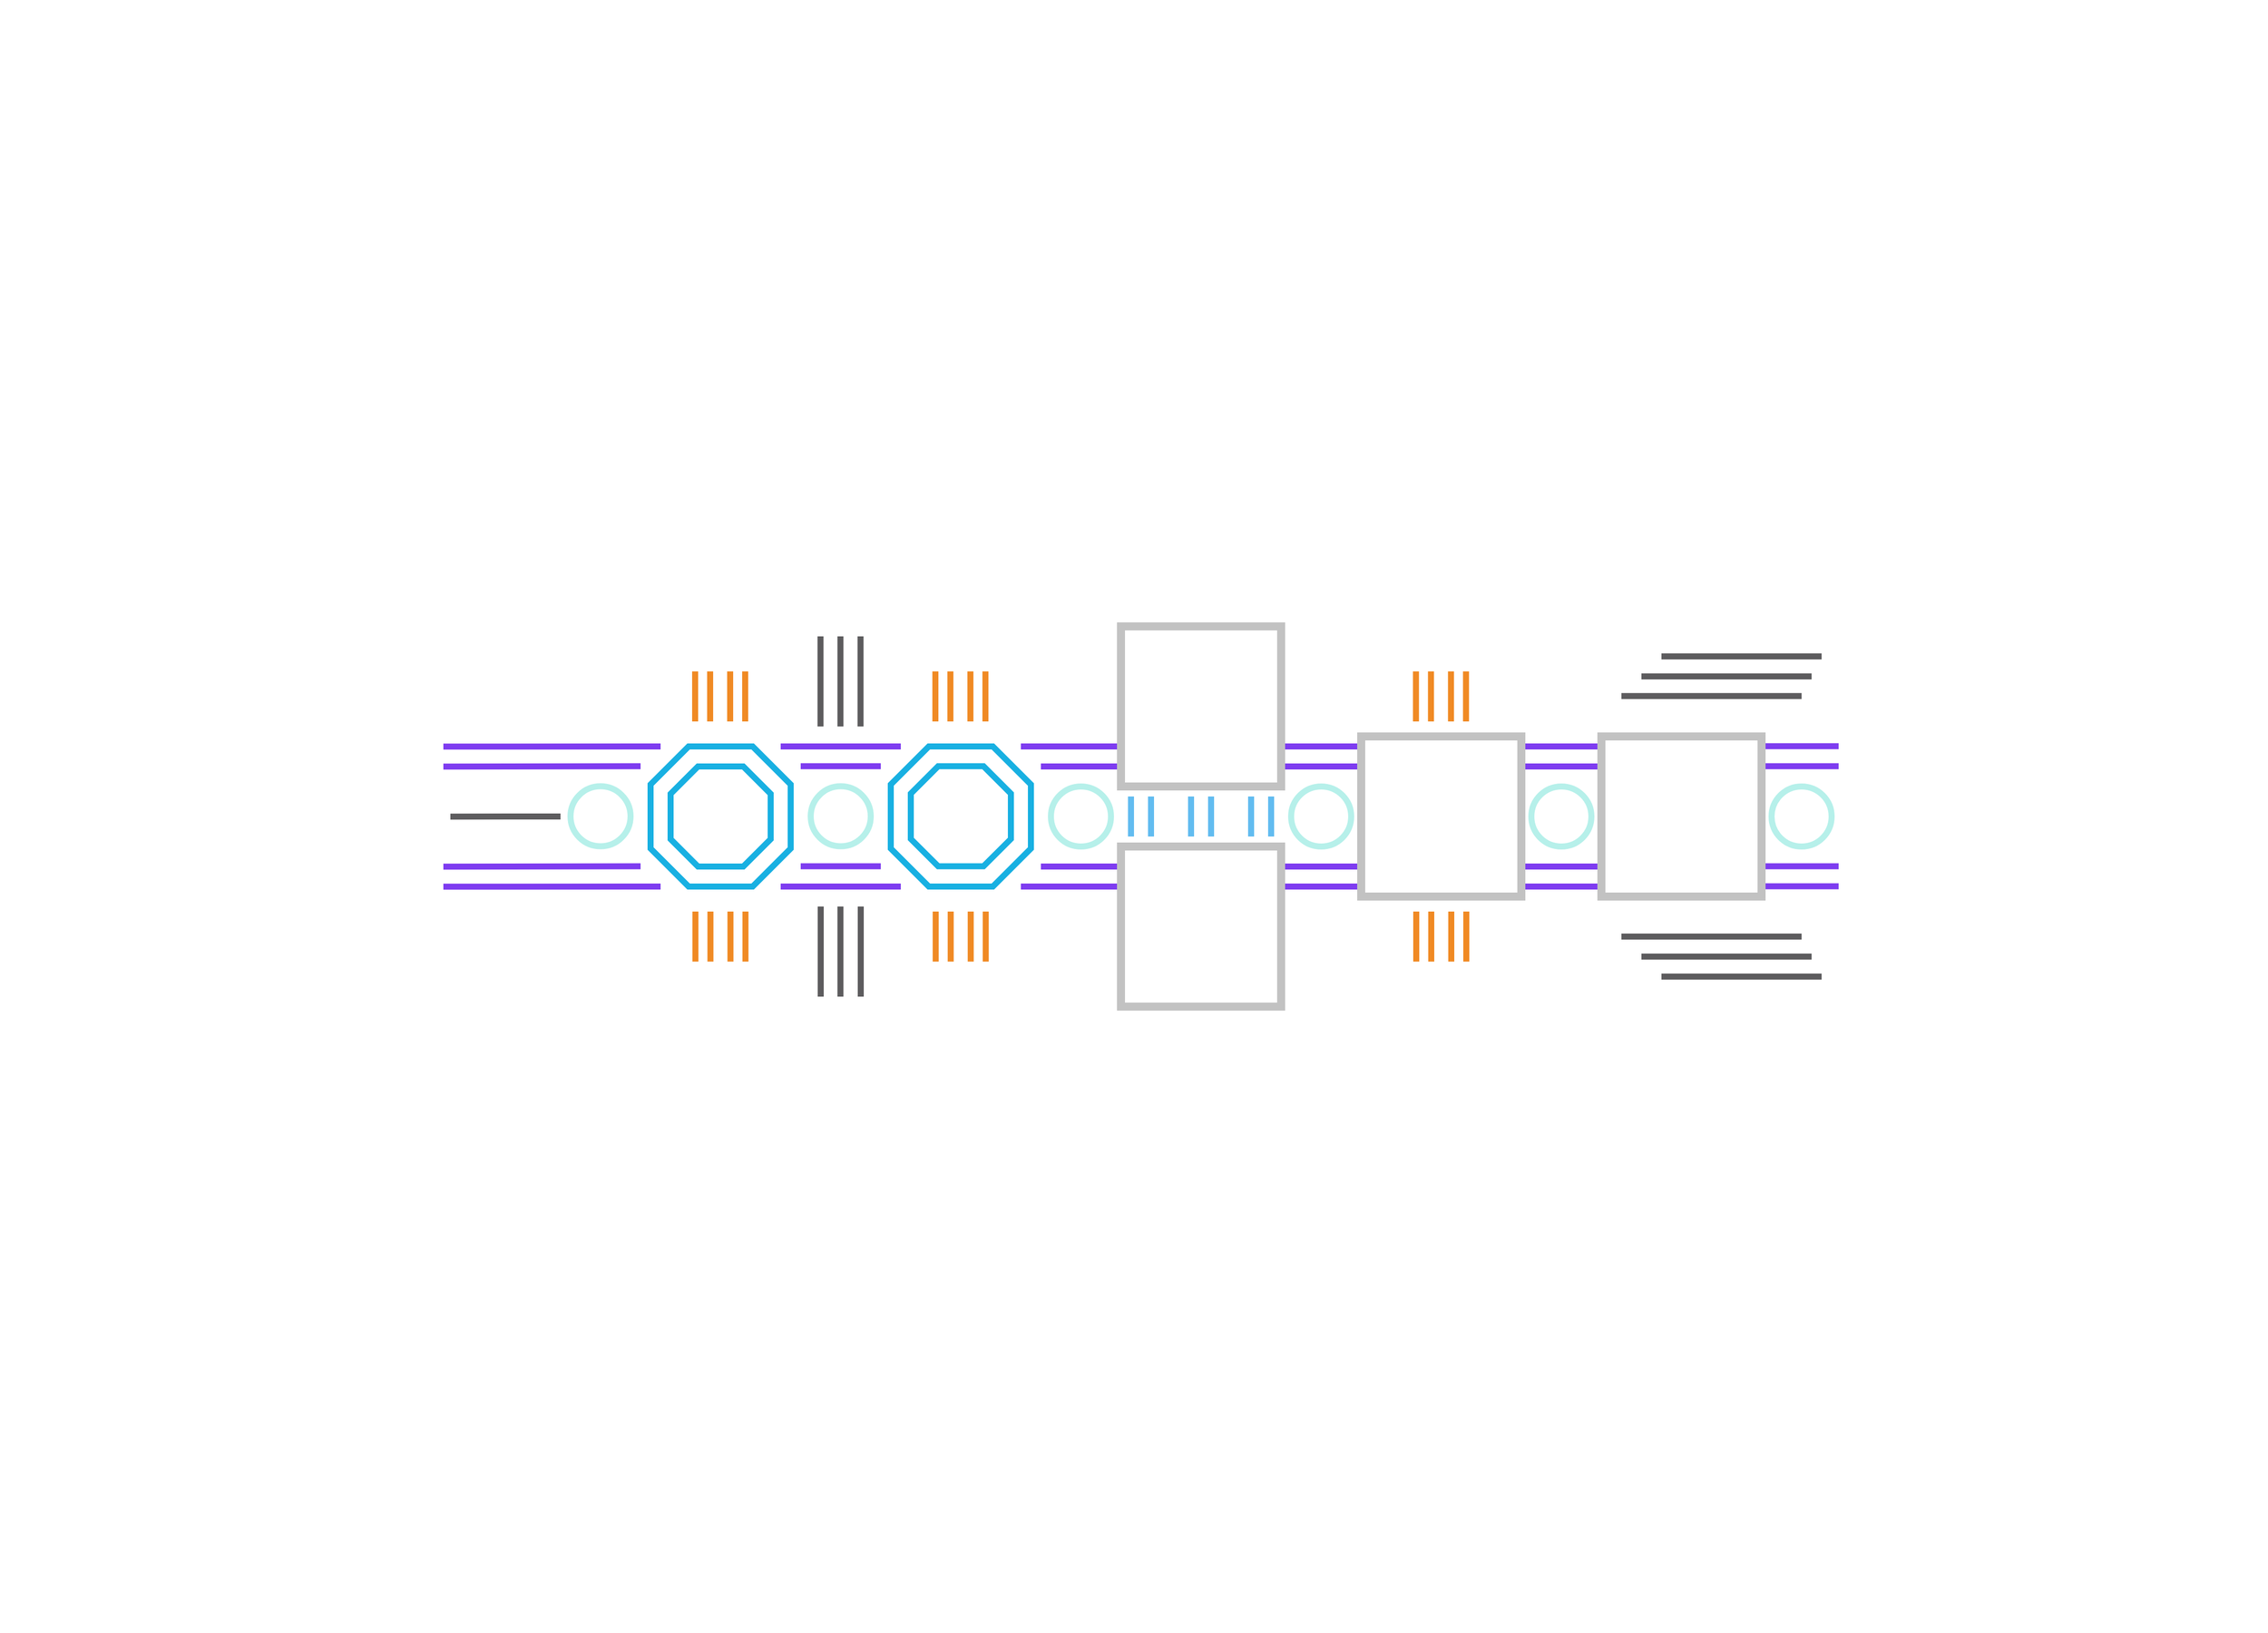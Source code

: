 <mxfile version="24.5.3" type="device">
  <diagram name="Page-1" id="fQ_WgQiGJqsnwwl_7qo3">
    <mxGraphModel dx="1748" dy="1230" grid="1" gridSize="10" guides="1" tooltips="1" connect="1" arrows="1" fold="1" page="0" pageScale="1" pageWidth="827" pageHeight="1169" math="0" shadow="0">
      <root>
        <mxCell id="0" />
        <mxCell id="1" parent="0" />
        <mxCell id="6QwXeuThkFD-9IxJBqtr-121" value="" style="endArrow=none;html=1;rounded=0;strokeWidth=6;strokeColor=#7E3CF0;" parent="1" edge="1">
          <mxGeometry width="50" height="50" relative="1" as="geometry">
            <mxPoint x="260" y="370.16" as="sourcePoint" />
            <mxPoint x="460" y="369.8" as="targetPoint" />
          </mxGeometry>
        </mxCell>
        <mxCell id="6QwXeuThkFD-9IxJBqtr-122" value="" style="endArrow=none;html=1;rounded=0;strokeWidth=6;strokeColor=#7E3CF0;" parent="1" edge="1">
          <mxGeometry width="50" height="50" relative="1" as="geometry">
            <mxPoint x="260" y="350.16" as="sourcePoint" />
            <mxPoint x="480" y="350" as="targetPoint" />
          </mxGeometry>
        </mxCell>
        <mxCell id="6QwXeuThkFD-9IxJBqtr-123" value="" style="endArrow=none;html=1;rounded=0;strokeWidth=6;strokeColor=#7E3CF0;" parent="1" edge="1">
          <mxGeometry width="50" height="50" relative="1" as="geometry">
            <mxPoint x="260" y="490.16" as="sourcePoint" />
            <mxPoint x="480" y="490" as="targetPoint" />
          </mxGeometry>
        </mxCell>
        <mxCell id="6QwXeuThkFD-9IxJBqtr-124" value="" style="endArrow=none;html=1;rounded=0;strokeWidth=6;strokeColor=#7E3CF0;" parent="1" edge="1">
          <mxGeometry width="50" height="50" relative="1" as="geometry">
            <mxPoint x="260" y="470.16" as="sourcePoint" />
            <mxPoint x="460" y="469.8" as="targetPoint" />
          </mxGeometry>
        </mxCell>
        <mxCell id="6QwXeuThkFD-9IxJBqtr-125" value="" style="endArrow=none;html=1;rounded=0;strokeWidth=6;strokeColor=#7E3CF0;" parent="1" edge="1">
          <mxGeometry width="50" height="50" relative="1" as="geometry">
            <mxPoint x="1580" y="489.74" as="sourcePoint" />
            <mxPoint x="1660" y="489.74" as="targetPoint" />
          </mxGeometry>
        </mxCell>
        <mxCell id="6QwXeuThkFD-9IxJBqtr-126" value="" style="endArrow=none;html=1;rounded=0;strokeWidth=6;strokeColor=#7E3CF0;" parent="1" edge="1">
          <mxGeometry width="50" height="50" relative="1" as="geometry">
            <mxPoint x="1580" y="469.74" as="sourcePoint" />
            <mxPoint x="1660" y="469.74" as="targetPoint" />
          </mxGeometry>
        </mxCell>
        <mxCell id="6QwXeuThkFD-9IxJBqtr-127" value="" style="endArrow=none;html=1;rounded=0;strokeWidth=6;strokeColor=#7E3CF0;" parent="1" edge="1">
          <mxGeometry width="50" height="50" relative="1" as="geometry">
            <mxPoint x="1580" y="349.74" as="sourcePoint" />
            <mxPoint x="1660" y="349.74" as="targetPoint" />
          </mxGeometry>
        </mxCell>
        <mxCell id="6QwXeuThkFD-9IxJBqtr-128" value="" style="endArrow=none;html=1;rounded=0;strokeWidth=6;strokeColor=#7E3CF0;" parent="1" edge="1">
          <mxGeometry width="50" height="50" relative="1" as="geometry">
            <mxPoint x="1580" y="369.74" as="sourcePoint" />
            <mxPoint x="1660" y="369.74" as="targetPoint" />
          </mxGeometry>
        </mxCell>
        <mxCell id="6QwXeuThkFD-9IxJBqtr-129" value="" style="endArrow=none;html=1;rounded=0;strokeWidth=6;strokeColor=#7E3CF0;" parent="1" edge="1">
          <mxGeometry width="50" height="50" relative="1" as="geometry">
            <mxPoint x="1340" y="490" as="sourcePoint" />
            <mxPoint x="1420" y="490" as="targetPoint" />
          </mxGeometry>
        </mxCell>
        <mxCell id="6QwXeuThkFD-9IxJBqtr-130" value="" style="endArrow=none;html=1;rounded=0;strokeWidth=6;strokeColor=#7E3CF0;" parent="1" edge="1">
          <mxGeometry width="50" height="50" relative="1" as="geometry">
            <mxPoint x="1340" y="470" as="sourcePoint" />
            <mxPoint x="1420" y="470" as="targetPoint" />
          </mxGeometry>
        </mxCell>
        <mxCell id="6QwXeuThkFD-9IxJBqtr-131" value="" style="endArrow=none;html=1;rounded=0;strokeWidth=6;strokeColor=#7E3CF0;" parent="1" edge="1">
          <mxGeometry width="50" height="50" relative="1" as="geometry">
            <mxPoint x="1340" y="370" as="sourcePoint" />
            <mxPoint x="1420" y="370" as="targetPoint" />
          </mxGeometry>
        </mxCell>
        <mxCell id="6QwXeuThkFD-9IxJBqtr-132" value="" style="endArrow=none;html=1;rounded=0;strokeWidth=6;strokeColor=#7E3CF0;" parent="1" edge="1">
          <mxGeometry width="50" height="50" relative="1" as="geometry">
            <mxPoint x="1340" y="350" as="sourcePoint" />
            <mxPoint x="1420" y="350" as="targetPoint" />
          </mxGeometry>
        </mxCell>
        <mxCell id="6QwXeuThkFD-9IxJBqtr-133" value="" style="endArrow=none;html=1;rounded=0;strokeWidth=6;strokeColor=#7E3CF0;" parent="1" edge="1">
          <mxGeometry width="50" height="50" relative="1" as="geometry">
            <mxPoint x="840" y="490" as="sourcePoint" />
            <mxPoint x="940" y="490" as="targetPoint" />
          </mxGeometry>
        </mxCell>
        <mxCell id="6QwXeuThkFD-9IxJBqtr-134" value="" style="endArrow=none;html=1;rounded=0;strokeWidth=6;strokeColor=#7E3CF0;" parent="1" edge="1">
          <mxGeometry width="50" height="50" relative="1" as="geometry">
            <mxPoint x="860" y="470" as="sourcePoint" />
            <mxPoint x="940" y="470" as="targetPoint" />
          </mxGeometry>
        </mxCell>
        <mxCell id="6QwXeuThkFD-9IxJBqtr-135" value="" style="endArrow=none;html=1;rounded=0;strokeWidth=6;strokeColor=#7E3CF0;" parent="1" edge="1">
          <mxGeometry width="50" height="50" relative="1" as="geometry">
            <mxPoint x="840" y="350" as="sourcePoint" />
            <mxPoint x="940" y="350" as="targetPoint" />
          </mxGeometry>
        </mxCell>
        <mxCell id="6QwXeuThkFD-9IxJBqtr-136" value="" style="endArrow=none;html=1;rounded=0;strokeWidth=6;strokeColor=#7E3CF0;" parent="1" edge="1">
          <mxGeometry width="50" height="50" relative="1" as="geometry">
            <mxPoint x="860" y="370" as="sourcePoint" />
            <mxPoint x="940" y="370" as="targetPoint" />
          </mxGeometry>
        </mxCell>
        <mxCell id="6QwXeuThkFD-9IxJBqtr-137" value="" style="endArrow=none;html=1;rounded=0;strokeWidth=6;strokeColor=#7E3CF0;" parent="1" edge="1">
          <mxGeometry width="50" height="50" relative="1" as="geometry">
            <mxPoint x="1100" y="470" as="sourcePoint" />
            <mxPoint x="1180" y="470" as="targetPoint" />
          </mxGeometry>
        </mxCell>
        <mxCell id="6QwXeuThkFD-9IxJBqtr-138" value="" style="endArrow=none;html=1;rounded=0;strokeWidth=6;strokeColor=#7E3CF0;" parent="1" edge="1">
          <mxGeometry width="50" height="50" relative="1" as="geometry">
            <mxPoint x="1100" y="490" as="sourcePoint" />
            <mxPoint x="1180" y="490" as="targetPoint" />
          </mxGeometry>
        </mxCell>
        <mxCell id="6QwXeuThkFD-9IxJBqtr-139" value="" style="endArrow=none;html=1;rounded=0;strokeWidth=6;strokeColor=#7E3CF0;" parent="1" edge="1">
          <mxGeometry width="50" height="50" relative="1" as="geometry">
            <mxPoint x="1100" y="350" as="sourcePoint" />
            <mxPoint x="1180" y="350" as="targetPoint" />
          </mxGeometry>
        </mxCell>
        <mxCell id="6QwXeuThkFD-9IxJBqtr-140" value="" style="endArrow=none;html=1;rounded=0;strokeWidth=6;strokeColor=#7E3CF0;" parent="1" edge="1">
          <mxGeometry width="50" height="50" relative="1" as="geometry">
            <mxPoint x="1100" y="370" as="sourcePoint" />
            <mxPoint x="1180" y="370" as="targetPoint" />
          </mxGeometry>
        </mxCell>
        <mxCell id="6QwXeuThkFD-9IxJBqtr-141" value="" style="endArrow=none;html=1;rounded=0;strokeWidth=6;strokeColor=#FFFFFF;" parent="1" edge="1">
          <mxGeometry width="50" height="50" relative="1" as="geometry">
            <mxPoint x="1660" y="440" as="sourcePoint" />
            <mxPoint x="1660" y="440" as="targetPoint" />
            <Array as="points">
              <mxPoint x="1660" y="500" />
              <mxPoint x="1700" y="580" />
              <mxPoint x="1660" y="620" />
              <mxPoint x="1460" y="620" />
              <mxPoint x="1420" y="580" />
              <mxPoint x="1220" y="580" />
              <mxPoint x="1140" y="660" />
              <mxPoint x="900" y="660" />
              <mxPoint x="820" y="580" />
              <mxPoint x="740" y="580" />
              <mxPoint x="700" y="620" />
              <mxPoint x="620" y="620" />
              <mxPoint x="580" y="580" />
              <mxPoint x="380" y="580" />
              <mxPoint x="260" y="500" />
              <mxPoint x="260" y="340" />
              <mxPoint x="380" y="260" />
              <mxPoint x="580" y="260" />
              <mxPoint x="620" y="220" />
              <mxPoint x="700" y="220" />
              <mxPoint x="740" y="260" />
              <mxPoint x="820" y="260" />
              <mxPoint x="900" y="180" />
              <mxPoint x="1140" y="180" />
              <mxPoint x="1220" y="260" />
              <mxPoint x="1420" y="260" />
              <mxPoint x="1460" y="220" />
              <mxPoint x="1660" y="220" />
              <mxPoint x="1700" y="260" />
              <mxPoint x="1660" y="340" />
            </Array>
          </mxGeometry>
        </mxCell>
        <mxCell id="6QwXeuThkFD-9IxJBqtr-143" value="" style="rounded=0;whiteSpace=wrap;html=1;strokeColor=#C2C2C2;fillColor=none;strokeWidth=8;" parent="1" vertex="1">
          <mxGeometry x="1180" y="340" width="160" height="160" as="geometry" />
        </mxCell>
        <mxCell id="6QwXeuThkFD-9IxJBqtr-144" value="" style="rounded=0;whiteSpace=wrap;html=1;strokeColor=#C2C2C2;fillColor=none;strokeWidth=8;" parent="1" vertex="1">
          <mxGeometry x="940" y="230" width="160" height="160" as="geometry" />
        </mxCell>
        <mxCell id="6QwXeuThkFD-9IxJBqtr-145" value="" style="rounded=0;whiteSpace=wrap;html=1;strokeColor=#C2C2C2;fillColor=none;strokeWidth=8;" parent="1" vertex="1">
          <mxGeometry x="940" y="450" width="160" height="160" as="geometry" />
        </mxCell>
        <mxCell id="6QwXeuThkFD-9IxJBqtr-146" value="" style="rounded=0;whiteSpace=wrap;html=1;strokeColor=#C2C2C2;fillColor=none;strokeWidth=8;" parent="1" vertex="1">
          <mxGeometry x="1420" y="340" width="160" height="160" as="geometry" />
        </mxCell>
        <mxCell id="6QwXeuThkFD-9IxJBqtr-147" value="" style="endArrow=none;html=1;rounded=0;strokeWidth=6;strokeColor=#62BCF0;" parent="1" edge="1">
          <mxGeometry width="50" height="50" relative="1" as="geometry">
            <mxPoint x="950" y="440" as="sourcePoint" />
            <mxPoint x="950" y="400" as="targetPoint" />
          </mxGeometry>
        </mxCell>
        <mxCell id="6QwXeuThkFD-9IxJBqtr-148" value="" style="endArrow=none;html=1;rounded=0;strokeWidth=6;strokeColor=#62BCF0;" parent="1" edge="1">
          <mxGeometry width="50" height="50" relative="1" as="geometry">
            <mxPoint x="970" y="440" as="sourcePoint" />
            <mxPoint x="970" y="400" as="targetPoint" />
          </mxGeometry>
        </mxCell>
        <mxCell id="6QwXeuThkFD-9IxJBqtr-149" value="" style="endArrow=none;html=1;rounded=0;strokeWidth=6;strokeColor=#62BCF0;" parent="1" edge="1">
          <mxGeometry width="50" height="50" relative="1" as="geometry">
            <mxPoint x="1090" y="440" as="sourcePoint" />
            <mxPoint x="1090" y="400" as="targetPoint" />
          </mxGeometry>
        </mxCell>
        <mxCell id="6QwXeuThkFD-9IxJBqtr-150" value="" style="endArrow=none;html=1;rounded=0;strokeWidth=6;strokeColor=#62BCF0;" parent="1" edge="1">
          <mxGeometry width="50" height="50" relative="1" as="geometry">
            <mxPoint x="1070" y="440" as="sourcePoint" />
            <mxPoint x="1070" y="400" as="targetPoint" />
          </mxGeometry>
        </mxCell>
        <mxCell id="6QwXeuThkFD-9IxJBqtr-151" value="" style="endArrow=none;html=1;rounded=0;strokeWidth=6;strokeColor=#62BCF0;" parent="1" edge="1">
          <mxGeometry width="50" height="50" relative="1" as="geometry">
            <mxPoint x="1030" y="440" as="sourcePoint" />
            <mxPoint x="1030" y="400" as="targetPoint" />
          </mxGeometry>
        </mxCell>
        <mxCell id="6QwXeuThkFD-9IxJBqtr-152" value="" style="endArrow=none;html=1;rounded=0;strokeWidth=6;strokeColor=#62BCF0;" parent="1" edge="1">
          <mxGeometry width="50" height="50" relative="1" as="geometry">
            <mxPoint x="1010" y="440" as="sourcePoint" />
            <mxPoint x="1010" y="400" as="targetPoint" />
          </mxGeometry>
        </mxCell>
        <mxCell id="6QwXeuThkFD-9IxJBqtr-153" value="" style="ellipse;whiteSpace=wrap;html=1;fillColor=none;strokeWidth=6;strokeColor=#B6F0EA;" parent="1" vertex="1">
          <mxGeometry x="870" y="390" width="60" height="60" as="geometry" />
        </mxCell>
        <mxCell id="6QwXeuThkFD-9IxJBqtr-154" value="" style="ellipse;whiteSpace=wrap;html=1;fillColor=none;strokeWidth=6;strokeColor=#B6F0EA;" parent="1" vertex="1">
          <mxGeometry x="1110" y="390" width="60" height="60" as="geometry" />
        </mxCell>
        <mxCell id="6QwXeuThkFD-9IxJBqtr-155" value="" style="ellipse;whiteSpace=wrap;html=1;fillColor=none;strokeWidth=6;strokeColor=#B6F0EA;" parent="1" vertex="1">
          <mxGeometry x="1350" y="390" width="60" height="60" as="geometry" />
        </mxCell>
        <mxCell id="6QwXeuThkFD-9IxJBqtr-156" value="" style="endArrow=none;html=1;rounded=0;strokeWidth=6;strokeColor=#F08A24;" parent="1" edge="1">
          <mxGeometry width="50" height="50" relative="1" as="geometry">
            <mxPoint x="1235" y="565" as="sourcePoint" />
            <mxPoint x="1235" y="515" as="targetPoint" />
          </mxGeometry>
        </mxCell>
        <mxCell id="6QwXeuThkFD-9IxJBqtr-157" value="" style="endArrow=none;html=1;rounded=0;strokeWidth=6;strokeColor=#F08A24;" parent="1" edge="1">
          <mxGeometry width="50" height="50" relative="1" as="geometry">
            <mxPoint x="1250" y="565" as="sourcePoint" />
            <mxPoint x="1250" y="515" as="targetPoint" />
          </mxGeometry>
        </mxCell>
        <mxCell id="6QwXeuThkFD-9IxJBqtr-158" value="" style="endArrow=none;html=1;rounded=0;strokeWidth=6;strokeColor=#F08A24;" parent="1" edge="1">
          <mxGeometry width="50" height="50" relative="1" as="geometry">
            <mxPoint x="1285" y="565" as="sourcePoint" />
            <mxPoint x="1285" y="515" as="targetPoint" />
          </mxGeometry>
        </mxCell>
        <mxCell id="6QwXeuThkFD-9IxJBqtr-159" value="" style="endArrow=none;html=1;rounded=0;strokeWidth=6;strokeColor=#F08A24;" parent="1" edge="1">
          <mxGeometry width="50" height="50" relative="1" as="geometry">
            <mxPoint x="1270" y="565" as="sourcePoint" />
            <mxPoint x="1270" y="515" as="targetPoint" />
          </mxGeometry>
        </mxCell>
        <mxCell id="6QwXeuThkFD-9IxJBqtr-160" value="" style="endArrow=none;html=1;rounded=0;strokeWidth=6;strokeColor=#F08A24;" parent="1" edge="1">
          <mxGeometry width="50" height="50" relative="1" as="geometry">
            <mxPoint x="1234.71" y="325" as="sourcePoint" />
            <mxPoint x="1234.71" y="275" as="targetPoint" />
          </mxGeometry>
        </mxCell>
        <mxCell id="6QwXeuThkFD-9IxJBqtr-161" value="" style="endArrow=none;html=1;rounded=0;strokeWidth=6;strokeColor=#F08A24;" parent="1" edge="1">
          <mxGeometry width="50" height="50" relative="1" as="geometry">
            <mxPoint x="1249.71" y="325" as="sourcePoint" />
            <mxPoint x="1249.71" y="275" as="targetPoint" />
          </mxGeometry>
        </mxCell>
        <mxCell id="6QwXeuThkFD-9IxJBqtr-162" value="" style="endArrow=none;html=1;rounded=0;strokeWidth=6;strokeColor=#F08A24;" parent="1" edge="1">
          <mxGeometry width="50" height="50" relative="1" as="geometry">
            <mxPoint x="1284.71" y="325" as="sourcePoint" />
            <mxPoint x="1284.71" y="275" as="targetPoint" />
          </mxGeometry>
        </mxCell>
        <mxCell id="6QwXeuThkFD-9IxJBqtr-163" value="" style="endArrow=none;html=1;rounded=0;strokeWidth=6;strokeColor=#F08A24;" parent="1" edge="1">
          <mxGeometry width="50" height="50" relative="1" as="geometry">
            <mxPoint x="1269.71" y="325" as="sourcePoint" />
            <mxPoint x="1269.71" y="275" as="targetPoint" />
          </mxGeometry>
        </mxCell>
        <mxCell id="6QwXeuThkFD-9IxJBqtr-164" value="" style="endArrow=none;html=1;rounded=0;strokeWidth=6;strokeColor=#F08A24;" parent="1" edge="1">
          <mxGeometry width="50" height="50" relative="1" as="geometry">
            <mxPoint x="754.86" y="565" as="sourcePoint" />
            <mxPoint x="754.86" y="515" as="targetPoint" />
          </mxGeometry>
        </mxCell>
        <mxCell id="6QwXeuThkFD-9IxJBqtr-165" value="" style="endArrow=none;html=1;rounded=0;strokeWidth=6;strokeColor=#F08A24;" parent="1" edge="1">
          <mxGeometry width="50" height="50" relative="1" as="geometry">
            <mxPoint x="769.86" y="565" as="sourcePoint" />
            <mxPoint x="769.86" y="515" as="targetPoint" />
          </mxGeometry>
        </mxCell>
        <mxCell id="6QwXeuThkFD-9IxJBqtr-166" value="" style="endArrow=none;html=1;rounded=0;strokeWidth=6;strokeColor=#F08A24;" parent="1" edge="1">
          <mxGeometry width="50" height="50" relative="1" as="geometry">
            <mxPoint x="804.86" y="565" as="sourcePoint" />
            <mxPoint x="804.86" y="515" as="targetPoint" />
          </mxGeometry>
        </mxCell>
        <mxCell id="6QwXeuThkFD-9IxJBqtr-167" value="" style="endArrow=none;html=1;rounded=0;strokeWidth=6;strokeColor=#F08A24;" parent="1" edge="1">
          <mxGeometry width="50" height="50" relative="1" as="geometry">
            <mxPoint x="789.86" y="565" as="sourcePoint" />
            <mxPoint x="789.86" y="515" as="targetPoint" />
          </mxGeometry>
        </mxCell>
        <mxCell id="6QwXeuThkFD-9IxJBqtr-168" value="" style="endArrow=none;html=1;rounded=0;strokeWidth=6;strokeColor=#F08A24;" parent="1" edge="1">
          <mxGeometry width="50" height="50" relative="1" as="geometry">
            <mxPoint x="754.57" y="325" as="sourcePoint" />
            <mxPoint x="754.57" y="275" as="targetPoint" />
          </mxGeometry>
        </mxCell>
        <mxCell id="6QwXeuThkFD-9IxJBqtr-169" value="" style="endArrow=none;html=1;rounded=0;strokeWidth=6;strokeColor=#F08A24;" parent="1" edge="1">
          <mxGeometry width="50" height="50" relative="1" as="geometry">
            <mxPoint x="769.57" y="325" as="sourcePoint" />
            <mxPoint x="769.57" y="275" as="targetPoint" />
          </mxGeometry>
        </mxCell>
        <mxCell id="6QwXeuThkFD-9IxJBqtr-170" value="" style="endArrow=none;html=1;rounded=0;strokeWidth=6;strokeColor=#F08A24;" parent="1" edge="1">
          <mxGeometry width="50" height="50" relative="1" as="geometry">
            <mxPoint x="804.57" y="325" as="sourcePoint" />
            <mxPoint x="804.57" y="275" as="targetPoint" />
          </mxGeometry>
        </mxCell>
        <mxCell id="6QwXeuThkFD-9IxJBqtr-171" value="" style="endArrow=none;html=1;rounded=0;strokeWidth=6;strokeColor=#F08A24;" parent="1" edge="1">
          <mxGeometry width="50" height="50" relative="1" as="geometry">
            <mxPoint x="789.57" y="325" as="sourcePoint" />
            <mxPoint x="789.57" y="275" as="targetPoint" />
          </mxGeometry>
        </mxCell>
        <mxCell id="6QwXeuThkFD-9IxJBqtr-172" value="" style="ellipse;whiteSpace=wrap;html=1;fillColor=none;strokeWidth=6;strokeColor=#B6F0EA;" parent="1" vertex="1">
          <mxGeometry x="1590" y="390" width="60" height="60" as="geometry" />
        </mxCell>
        <mxCell id="6QwXeuThkFD-9IxJBqtr-173" value="" style="ellipse;whiteSpace=wrap;html=1;fillColor=none;strokeWidth=6;strokeColor=#B6F0EA;" parent="1" vertex="1">
          <mxGeometry x="390" y="389.8" width="60" height="60" as="geometry" />
        </mxCell>
        <mxCell id="6QwXeuThkFD-9IxJBqtr-174" value="" style="endArrow=none;html=1;rounded=0;strokeWidth=6;strokeColor=#5D5C5E;" parent="1" edge="1">
          <mxGeometry width="50" height="50" relative="1" as="geometry">
            <mxPoint x="270" y="420.16" as="sourcePoint" />
            <mxPoint x="380" y="419.96" as="targetPoint" />
          </mxGeometry>
        </mxCell>
        <mxCell id="6QwXeuThkFD-9IxJBqtr-175" value="" style="endArrow=none;html=1;rounded=0;strokeWidth=6;strokeColor=#5D5C5E;" parent="1" edge="1">
          <mxGeometry width="50" height="50" relative="1" as="geometry">
            <mxPoint x="1480" y="580" as="sourcePoint" />
            <mxPoint x="1640" y="580" as="targetPoint" />
          </mxGeometry>
        </mxCell>
        <mxCell id="6QwXeuThkFD-9IxJBqtr-176" value="" style="endArrow=none;html=1;rounded=0;strokeWidth=6;strokeColor=#5D5C5E;" parent="1" edge="1">
          <mxGeometry width="50" height="50" relative="1" as="geometry">
            <mxPoint x="1460" y="560" as="sourcePoint" />
            <mxPoint x="1630" y="560" as="targetPoint" />
          </mxGeometry>
        </mxCell>
        <mxCell id="6QwXeuThkFD-9IxJBqtr-177" value="" style="endArrow=none;html=1;rounded=0;strokeWidth=6;strokeColor=#5D5C5E;" parent="1" edge="1">
          <mxGeometry width="50" height="50" relative="1" as="geometry">
            <mxPoint x="1440" y="540" as="sourcePoint" />
            <mxPoint x="1620" y="540" as="targetPoint" />
          </mxGeometry>
        </mxCell>
        <mxCell id="6QwXeuThkFD-9IxJBqtr-178" value="" style="endArrow=none;html=1;rounded=0;strokeWidth=6;strokeColor=#5D5C5E;" parent="1" edge="1">
          <mxGeometry width="50" height="50" relative="1" as="geometry">
            <mxPoint x="1480" y="260.0" as="sourcePoint" />
            <mxPoint x="1640" y="260.0" as="targetPoint" />
          </mxGeometry>
        </mxCell>
        <mxCell id="6QwXeuThkFD-9IxJBqtr-179" value="" style="endArrow=none;html=1;rounded=0;strokeWidth=6;strokeColor=#5D5C5E;" parent="1" edge="1">
          <mxGeometry width="50" height="50" relative="1" as="geometry">
            <mxPoint x="1460" y="280.0" as="sourcePoint" />
            <mxPoint x="1630" y="280.0" as="targetPoint" />
          </mxGeometry>
        </mxCell>
        <mxCell id="6QwXeuThkFD-9IxJBqtr-180" value="" style="endArrow=none;html=1;rounded=0;strokeWidth=6;strokeColor=#5D5C5E;" parent="1" edge="1">
          <mxGeometry width="50" height="50" relative="1" as="geometry">
            <mxPoint x="1440" y="299.58" as="sourcePoint" />
            <mxPoint x="1620" y="299.58" as="targetPoint" />
          </mxGeometry>
        </mxCell>
        <mxCell id="6QwXeuThkFD-9IxJBqtr-182" value="" style="endArrow=none;html=1;rounded=0;strokeWidth=6;strokeColor=#7E3CF0;" parent="1" edge="1">
          <mxGeometry width="50" height="50" relative="1" as="geometry">
            <mxPoint x="600" y="490" as="sourcePoint" />
            <mxPoint x="720" y="490" as="targetPoint" />
          </mxGeometry>
        </mxCell>
        <mxCell id="6QwXeuThkFD-9IxJBqtr-183" value="" style="endArrow=none;html=1;rounded=0;strokeWidth=6;strokeColor=#7E3CF0;" parent="1" edge="1">
          <mxGeometry width="50" height="50" relative="1" as="geometry">
            <mxPoint x="620" y="469.8" as="sourcePoint" />
            <mxPoint x="700" y="469.8" as="targetPoint" />
          </mxGeometry>
        </mxCell>
        <mxCell id="6QwXeuThkFD-9IxJBqtr-184" value="" style="endArrow=none;html=1;rounded=0;strokeWidth=6;strokeColor=#7E3CF0;" parent="1" edge="1">
          <mxGeometry width="50" height="50" relative="1" as="geometry">
            <mxPoint x="600" y="350" as="sourcePoint" />
            <mxPoint x="720" y="350" as="targetPoint" />
          </mxGeometry>
        </mxCell>
        <mxCell id="6QwXeuThkFD-9IxJBqtr-185" value="" style="endArrow=none;html=1;rounded=0;strokeWidth=6;strokeColor=#7E3CF0;" parent="1" edge="1">
          <mxGeometry width="50" height="50" relative="1" as="geometry">
            <mxPoint x="620" y="369.8" as="sourcePoint" />
            <mxPoint x="700" y="369.8" as="targetPoint" />
          </mxGeometry>
        </mxCell>
        <mxCell id="6QwXeuThkFD-9IxJBqtr-187" value="" style="ellipse;whiteSpace=wrap;html=1;fillColor=none;strokeWidth=6;strokeColor=#B6F0EA;" parent="1" vertex="1">
          <mxGeometry x="630" y="389.8" width="60" height="60" as="geometry" />
        </mxCell>
        <mxCell id="6QwXeuThkFD-9IxJBqtr-189" value="" style="endArrow=none;html=1;rounded=0;strokeWidth=6;strokeColor=#F08A24;" parent="1" edge="1">
          <mxGeometry width="50" height="50" relative="1" as="geometry">
            <mxPoint x="514.81" y="565" as="sourcePoint" />
            <mxPoint x="514.81" y="515" as="targetPoint" />
          </mxGeometry>
        </mxCell>
        <mxCell id="6QwXeuThkFD-9IxJBqtr-190" value="" style="endArrow=none;html=1;rounded=0;strokeWidth=6;strokeColor=#F08A24;" parent="1" edge="1">
          <mxGeometry width="50" height="50" relative="1" as="geometry">
            <mxPoint x="529.81" y="565" as="sourcePoint" />
            <mxPoint x="529.81" y="515" as="targetPoint" />
          </mxGeometry>
        </mxCell>
        <mxCell id="6QwXeuThkFD-9IxJBqtr-191" value="" style="endArrow=none;html=1;rounded=0;strokeWidth=6;strokeColor=#F08A24;" parent="1" edge="1">
          <mxGeometry width="50" height="50" relative="1" as="geometry">
            <mxPoint x="564.81" y="565" as="sourcePoint" />
            <mxPoint x="564.81" y="515" as="targetPoint" />
          </mxGeometry>
        </mxCell>
        <mxCell id="6QwXeuThkFD-9IxJBqtr-192" value="" style="endArrow=none;html=1;rounded=0;strokeWidth=6;strokeColor=#F08A24;" parent="1" edge="1">
          <mxGeometry width="50" height="50" relative="1" as="geometry">
            <mxPoint x="549.81" y="565" as="sourcePoint" />
            <mxPoint x="549.81" y="515" as="targetPoint" />
          </mxGeometry>
        </mxCell>
        <mxCell id="6QwXeuThkFD-9IxJBqtr-193" value="" style="endArrow=none;html=1;rounded=0;strokeWidth=6;strokeColor=#F08A24;" parent="1" edge="1">
          <mxGeometry width="50" height="50" relative="1" as="geometry">
            <mxPoint x="514.52" y="325" as="sourcePoint" />
            <mxPoint x="514.52" y="275" as="targetPoint" />
          </mxGeometry>
        </mxCell>
        <mxCell id="6QwXeuThkFD-9IxJBqtr-194" value="" style="endArrow=none;html=1;rounded=0;strokeWidth=6;strokeColor=#F08A24;" parent="1" edge="1">
          <mxGeometry width="50" height="50" relative="1" as="geometry">
            <mxPoint x="529.52" y="325" as="sourcePoint" />
            <mxPoint x="529.52" y="275" as="targetPoint" />
          </mxGeometry>
        </mxCell>
        <mxCell id="6QwXeuThkFD-9IxJBqtr-195" value="" style="endArrow=none;html=1;rounded=0;strokeWidth=6;strokeColor=#F08A24;" parent="1" edge="1">
          <mxGeometry width="50" height="50" relative="1" as="geometry">
            <mxPoint x="564.52" y="325" as="sourcePoint" />
            <mxPoint x="564.52" y="275" as="targetPoint" />
          </mxGeometry>
        </mxCell>
        <mxCell id="6QwXeuThkFD-9IxJBqtr-196" value="" style="endArrow=none;html=1;rounded=0;strokeWidth=6;strokeColor=#F08A24;" parent="1" edge="1">
          <mxGeometry width="50" height="50" relative="1" as="geometry">
            <mxPoint x="549.52" y="325" as="sourcePoint" />
            <mxPoint x="549.52" y="275" as="targetPoint" />
          </mxGeometry>
        </mxCell>
        <mxCell id="6QwXeuThkFD-9IxJBqtr-197" value="" style="endArrow=none;html=1;rounded=0;strokeWidth=6;strokeColor=#5D5C5E;" parent="1" edge="1">
          <mxGeometry width="50" height="50" relative="1" as="geometry">
            <mxPoint x="640" y="600" as="sourcePoint" />
            <mxPoint x="640" y="510" as="targetPoint" />
          </mxGeometry>
        </mxCell>
        <mxCell id="6QwXeuThkFD-9IxJBqtr-198" value="" style="endArrow=none;html=1;rounded=0;strokeWidth=6;strokeColor=#5D5C5E;" parent="1" edge="1">
          <mxGeometry width="50" height="50" relative="1" as="geometry">
            <mxPoint x="659.7" y="600" as="sourcePoint" />
            <mxPoint x="659.7" y="510" as="targetPoint" />
          </mxGeometry>
        </mxCell>
        <mxCell id="6QwXeuThkFD-9IxJBqtr-199" value="" style="endArrow=none;html=1;rounded=0;strokeWidth=6;strokeColor=#5D5C5E;" parent="1" edge="1">
          <mxGeometry width="50" height="50" relative="1" as="geometry">
            <mxPoint x="639.78" y="330" as="sourcePoint" />
            <mxPoint x="639.78" y="240" as="targetPoint" />
          </mxGeometry>
        </mxCell>
        <mxCell id="6QwXeuThkFD-9IxJBqtr-200" value="" style="endArrow=none;html=1;rounded=0;strokeWidth=6;strokeColor=#5D5C5E;" parent="1" edge="1">
          <mxGeometry width="50" height="50" relative="1" as="geometry">
            <mxPoint x="679.78" y="330" as="sourcePoint" />
            <mxPoint x="679.78" y="240" as="targetPoint" />
          </mxGeometry>
        </mxCell>
        <mxCell id="6QwXeuThkFD-9IxJBqtr-201" value="" style="endArrow=none;html=1;rounded=0;strokeWidth=6;strokeColor=#5D5C5E;" parent="1" edge="1">
          <mxGeometry width="50" height="50" relative="1" as="geometry">
            <mxPoint x="680" y="600" as="sourcePoint" />
            <mxPoint x="680" y="510" as="targetPoint" />
          </mxGeometry>
        </mxCell>
        <mxCell id="6QwXeuThkFD-9IxJBqtr-202" value="" style="endArrow=none;html=1;rounded=0;strokeWidth=6;strokeColor=#5D5C5E;" parent="1" edge="1">
          <mxGeometry width="50" height="50" relative="1" as="geometry">
            <mxPoint x="659.7" y="330" as="sourcePoint" />
            <mxPoint x="659.7" y="240" as="targetPoint" />
          </mxGeometry>
        </mxCell>
        <mxCell id="R4wX0ap69B7ee8gBsl7e-2" value="" style="whiteSpace=wrap;html=1;shape=mxgraph.basic.octagon2;align=center;verticalAlign=middle;dx=19;fillColor=none;strokeWidth=6;strokeColor=#18b0e2;" parent="1" vertex="1">
          <mxGeometry x="470" y="350" width="140" height="140" as="geometry" />
        </mxCell>
        <mxCell id="R4wX0ap69B7ee8gBsl7e-3" value="" style="whiteSpace=wrap;html=1;shape=mxgraph.basic.octagon2;align=center;verticalAlign=middle;dx=19;fillColor=none;strokeWidth=6;strokeColor=#18b0e2;" parent="1" vertex="1">
          <mxGeometry x="710" y="350" width="140" height="140" as="geometry" />
        </mxCell>
        <mxCell id="R4wX0ap69B7ee8gBsl7e-4" value="" style="whiteSpace=wrap;html=1;shape=mxgraph.basic.octagon2;align=center;verticalAlign=middle;dx=13.68;fillColor=none;strokeWidth=6;strokeColor=#18b0e2;" parent="1" vertex="1">
          <mxGeometry x="490" y="370" width="100" height="100" as="geometry" />
        </mxCell>
        <mxCell id="R4wX0ap69B7ee8gBsl7e-5" value="" style="whiteSpace=wrap;html=1;shape=mxgraph.basic.octagon2;align=center;verticalAlign=middle;dx=13.68;fillColor=none;strokeWidth=6;strokeColor=#18b0e2;" parent="1" vertex="1">
          <mxGeometry x="730" y="369.8" width="100" height="100" as="geometry" />
        </mxCell>
        <mxCell id="R4wX0ap69B7ee8gBsl7e-6" value="" style="rounded=0;whiteSpace=wrap;html=1;fillColor=none;strokeColor=none;" parent="1" vertex="1">
          <mxGeometry x="-180" y="-395.2" width="2265" height="1630" as="geometry" />
        </mxCell>
      </root>
    </mxGraphModel>
  </diagram>
</mxfile>
